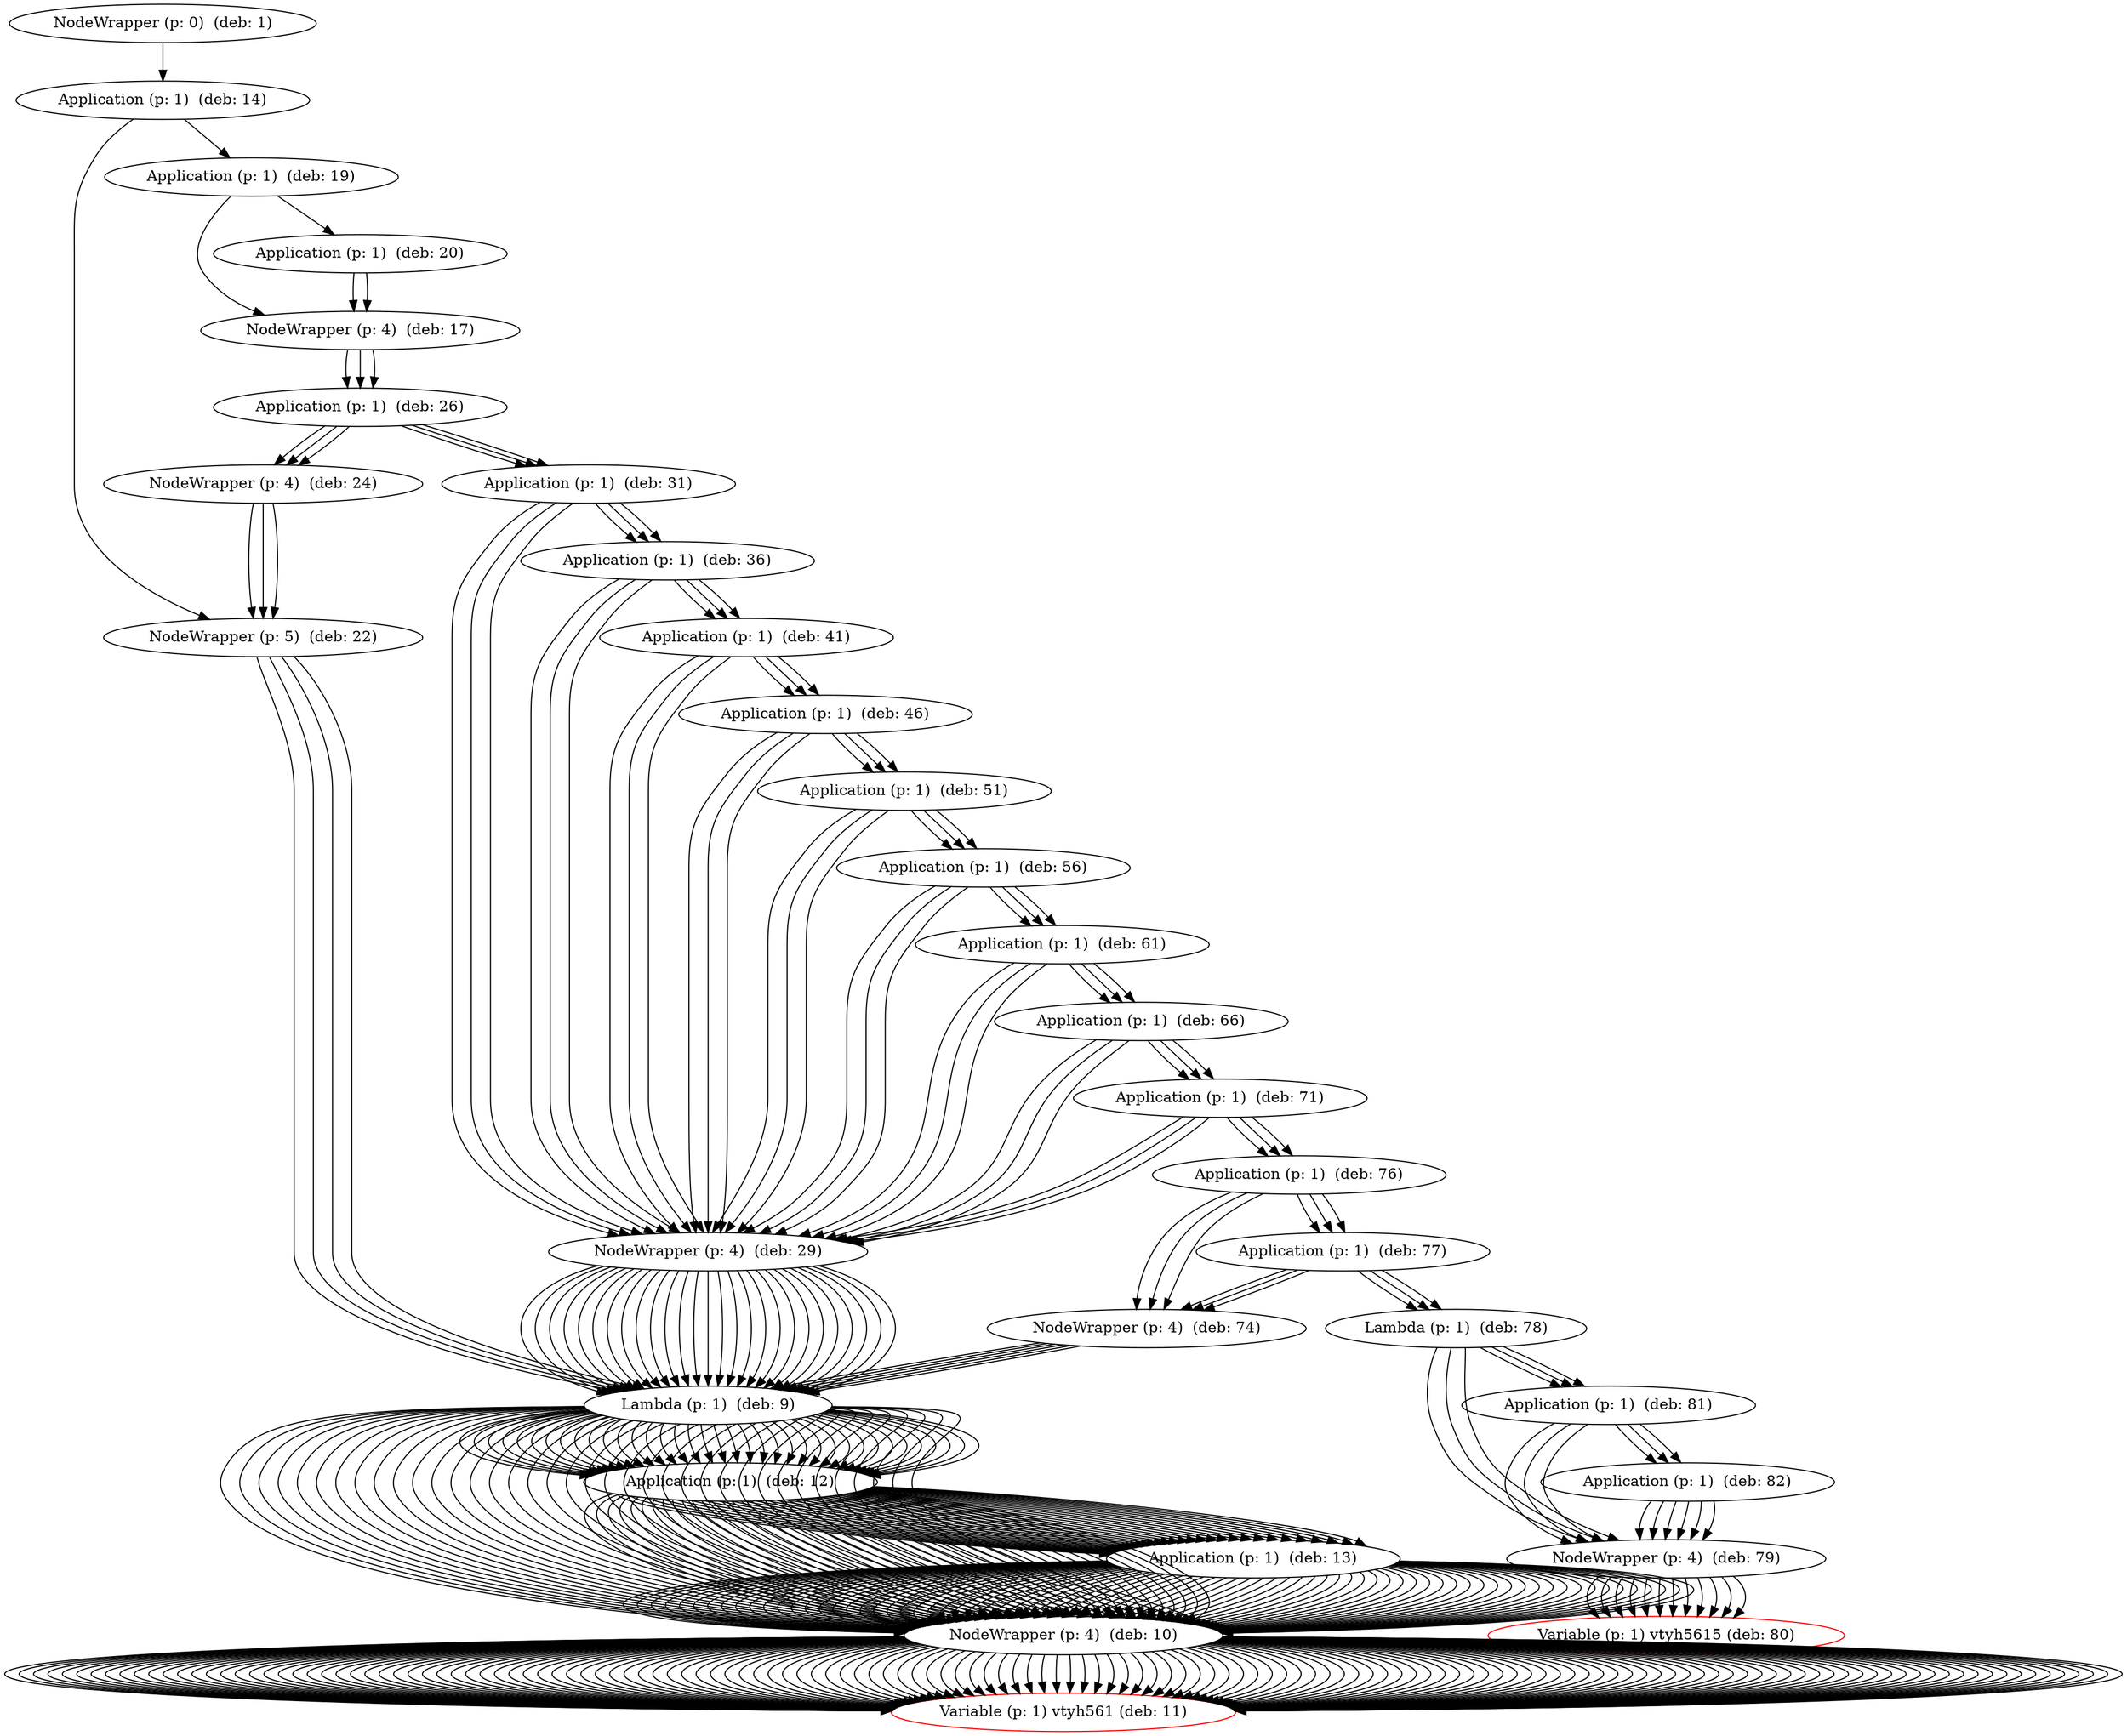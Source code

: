 digraph Lambda {
443308702 [label="NodeWrapper (p: 0)  (deb: 1)"];
443308702 -> {1567581361};
1567581361 [label="Application (p: 1)  (deb: 14)"];
1567581361 -> {1343441044};
1567581361 -> {580024961};
1343441044 [label="Application (p: 1)  (deb: 19)"];
1343441044 -> {326549596};
1343441044 -> {1642360923};
326549596 [label="Application (p: 1)  (deb: 20)"];
326549596 -> {1642360923};
326549596 -> {1642360923};
1642360923 [label="NodeWrapper (p: 4)  (deb: 17)"];
1642360923 -> {233530418};
233530418 [label="Application (p: 1)  (deb: 26)"];
233530418 -> {553264065};
233530418 -> {458209687};
553264065 [label="Application (p: 1)  (deb: 31)"];
553264065 -> {1213415012};
553264065 -> {1496724653};
1213415012 [label="Application (p: 1)  (deb: 36)"];
1213415012 -> {445884362};
1213415012 -> {1496724653};
445884362 [label="Application (p: 1)  (deb: 41)"];
445884362 -> {1305193908};
445884362 -> {1496724653};
1305193908 [label="Application (p: 1)  (deb: 46)"];
1305193908 -> {1334729950};
1305193908 -> {1496724653};
1334729950 [label="Application (p: 1)  (deb: 51)"];
1334729950 -> {1174290147};
1334729950 -> {1496724653};
1174290147 [label="Application (p: 1)  (deb: 56)"];
1174290147 -> {1588970020};
1174290147 -> {1496724653};
1588970020 [label="Application (p: 1)  (deb: 61)"];
1588970020 -> {1066376662};
1588970020 -> {1496724653};
1066376662 [label="Application (p: 1)  (deb: 66)"];
1066376662 -> {1919892312};
1066376662 -> {1496724653};
1919892312 [label="Application (p: 1)  (deb: 71)"];
1919892312 -> {914424520};
1919892312 -> {1496724653};
914424520 [label="Application (p: 1)  (deb: 76)"];
914424520 -> {425918570};
914424520 -> {517938326};
425918570 [label="Application (p: 1)  (deb: 77)"];
425918570 -> {2143192188};
425918570 -> {517938326};
2143192188 [label="Lambda (p: 1)  (deb: 78)"];
2143192188 -> {1100439041};
2143192188 -> {204349222};
1100439041 [label="NodeWrapper (p: 4)  (deb: 79)"];
1100439041 -> {231685785};
231685785 [label="Variable (p: 1) vtyh5615 (deb: 80)", color=red];
204349222 [label="Application (p: 1)  (deb: 81)"];
204349222 -> {114935352};
204349222 -> {1100439041};
114935352 [label="Application (p: 1)  (deb: 82)"];
114935352 -> {1100439041};
114935352 -> {1100439041};
1100439041 [label="NodeWrapper (p: 4)  (deb: 79)"];
1100439041 -> {231685785};
231685785 [label="Variable (p: 1) vtyh5615 (deb: 80)", color=red];
1100439041 [label="NodeWrapper (p: 4)  (deb: 79)"];
1100439041 -> {231685785};
231685785 [label="Variable (p: 1) vtyh5615 (deb: 80)", color=red];
1100439041 [label="NodeWrapper (p: 4)  (deb: 79)"];
1100439041 -> {231685785};
231685785 [label="Variable (p: 1) vtyh5615 (deb: 80)", color=red];
517938326 [label="NodeWrapper (p: 4)  (deb: 74)"];
517938326 -> {1190654826};
1190654826 [label="Lambda (p: 1)  (deb: 9)"];
1190654826 -> {1051754451};
1190654826 -> {1349277854};
1051754451 [label="NodeWrapper (p: 4)  (deb: 10)"];
1051754451 -> {1775282465};
1775282465 [label="Variable (p: 1) vtyh561 (deb: 11)", color=red];
1349277854 [label="Application (p: 1)  (deb: 12)"];
1349277854 -> {1147985808};
1349277854 -> {1051754451};
1147985808 [label="Application (p: 1)  (deb: 13)"];
1147985808 -> {1051754451};
1147985808 -> {1051754451};
1051754451 [label="NodeWrapper (p: 4)  (deb: 10)"];
1051754451 -> {1775282465};
1775282465 [label="Variable (p: 1) vtyh561 (deb: 11)", color=red];
1051754451 [label="NodeWrapper (p: 4)  (deb: 10)"];
1051754451 -> {1775282465};
1775282465 [label="Variable (p: 1) vtyh561 (deb: 11)", color=red];
1051754451 [label="NodeWrapper (p: 4)  (deb: 10)"];
1051754451 -> {1775282465};
1775282465 [label="Variable (p: 1) vtyh561 (deb: 11)", color=red];
517938326 [label="NodeWrapper (p: 4)  (deb: 74)"];
517938326 -> {1190654826};
1190654826 [label="Lambda (p: 1)  (deb: 9)"];
1190654826 -> {1051754451};
1190654826 -> {1349277854};
1051754451 [label="NodeWrapper (p: 4)  (deb: 10)"];
1051754451 -> {1775282465};
1775282465 [label="Variable (p: 1) vtyh561 (deb: 11)", color=red];
1349277854 [label="Application (p: 1)  (deb: 12)"];
1349277854 -> {1147985808};
1349277854 -> {1051754451};
1147985808 [label="Application (p: 1)  (deb: 13)"];
1147985808 -> {1051754451};
1147985808 -> {1051754451};
1051754451 [label="NodeWrapper (p: 4)  (deb: 10)"];
1051754451 -> {1775282465};
1775282465 [label="Variable (p: 1) vtyh561 (deb: 11)", color=red];
1051754451 [label="NodeWrapper (p: 4)  (deb: 10)"];
1051754451 -> {1775282465};
1775282465 [label="Variable (p: 1) vtyh561 (deb: 11)", color=red];
1051754451 [label="NodeWrapper (p: 4)  (deb: 10)"];
1051754451 -> {1775282465};
1775282465 [label="Variable (p: 1) vtyh561 (deb: 11)", color=red];
1496724653 [label="NodeWrapper (p: 4)  (deb: 29)"];
1496724653 -> {1190654826};
1190654826 [label="Lambda (p: 1)  (deb: 9)"];
1190654826 -> {1051754451};
1190654826 -> {1349277854};
1051754451 [label="NodeWrapper (p: 4)  (deb: 10)"];
1051754451 -> {1775282465};
1775282465 [label="Variable (p: 1) vtyh561 (deb: 11)", color=red];
1349277854 [label="Application (p: 1)  (deb: 12)"];
1349277854 -> {1147985808};
1349277854 -> {1051754451};
1147985808 [label="Application (p: 1)  (deb: 13)"];
1147985808 -> {1051754451};
1147985808 -> {1051754451};
1051754451 [label="NodeWrapper (p: 4)  (deb: 10)"];
1051754451 -> {1775282465};
1775282465 [label="Variable (p: 1) vtyh561 (deb: 11)", color=red];
1051754451 [label="NodeWrapper (p: 4)  (deb: 10)"];
1051754451 -> {1775282465};
1775282465 [label="Variable (p: 1) vtyh561 (deb: 11)", color=red];
1051754451 [label="NodeWrapper (p: 4)  (deb: 10)"];
1051754451 -> {1775282465};
1775282465 [label="Variable (p: 1) vtyh561 (deb: 11)", color=red];
1496724653 [label="NodeWrapper (p: 4)  (deb: 29)"];
1496724653 -> {1190654826};
1190654826 [label="Lambda (p: 1)  (deb: 9)"];
1190654826 -> {1051754451};
1190654826 -> {1349277854};
1051754451 [label="NodeWrapper (p: 4)  (deb: 10)"];
1051754451 -> {1775282465};
1775282465 [label="Variable (p: 1) vtyh561 (deb: 11)", color=red];
1349277854 [label="Application (p: 1)  (deb: 12)"];
1349277854 -> {1147985808};
1349277854 -> {1051754451};
1147985808 [label="Application (p: 1)  (deb: 13)"];
1147985808 -> {1051754451};
1147985808 -> {1051754451};
1051754451 [label="NodeWrapper (p: 4)  (deb: 10)"];
1051754451 -> {1775282465};
1775282465 [label="Variable (p: 1) vtyh561 (deb: 11)", color=red];
1051754451 [label="NodeWrapper (p: 4)  (deb: 10)"];
1051754451 -> {1775282465};
1775282465 [label="Variable (p: 1) vtyh561 (deb: 11)", color=red];
1051754451 [label="NodeWrapper (p: 4)  (deb: 10)"];
1051754451 -> {1775282465};
1775282465 [label="Variable (p: 1) vtyh561 (deb: 11)", color=red];
1496724653 [label="NodeWrapper (p: 4)  (deb: 29)"];
1496724653 -> {1190654826};
1190654826 [label="Lambda (p: 1)  (deb: 9)"];
1190654826 -> {1051754451};
1190654826 -> {1349277854};
1051754451 [label="NodeWrapper (p: 4)  (deb: 10)"];
1051754451 -> {1775282465};
1775282465 [label="Variable (p: 1) vtyh561 (deb: 11)", color=red];
1349277854 [label="Application (p: 1)  (deb: 12)"];
1349277854 -> {1147985808};
1349277854 -> {1051754451};
1147985808 [label="Application (p: 1)  (deb: 13)"];
1147985808 -> {1051754451};
1147985808 -> {1051754451};
1051754451 [label="NodeWrapper (p: 4)  (deb: 10)"];
1051754451 -> {1775282465};
1775282465 [label="Variable (p: 1) vtyh561 (deb: 11)", color=red];
1051754451 [label="NodeWrapper (p: 4)  (deb: 10)"];
1051754451 -> {1775282465};
1775282465 [label="Variable (p: 1) vtyh561 (deb: 11)", color=red];
1051754451 [label="NodeWrapper (p: 4)  (deb: 10)"];
1051754451 -> {1775282465};
1775282465 [label="Variable (p: 1) vtyh561 (deb: 11)", color=red];
1496724653 [label="NodeWrapper (p: 4)  (deb: 29)"];
1496724653 -> {1190654826};
1190654826 [label="Lambda (p: 1)  (deb: 9)"];
1190654826 -> {1051754451};
1190654826 -> {1349277854};
1051754451 [label="NodeWrapper (p: 4)  (deb: 10)"];
1051754451 -> {1775282465};
1775282465 [label="Variable (p: 1) vtyh561 (deb: 11)", color=red];
1349277854 [label="Application (p: 1)  (deb: 12)"];
1349277854 -> {1147985808};
1349277854 -> {1051754451};
1147985808 [label="Application (p: 1)  (deb: 13)"];
1147985808 -> {1051754451};
1147985808 -> {1051754451};
1051754451 [label="NodeWrapper (p: 4)  (deb: 10)"];
1051754451 -> {1775282465};
1775282465 [label="Variable (p: 1) vtyh561 (deb: 11)", color=red];
1051754451 [label="NodeWrapper (p: 4)  (deb: 10)"];
1051754451 -> {1775282465};
1775282465 [label="Variable (p: 1) vtyh561 (deb: 11)", color=red];
1051754451 [label="NodeWrapper (p: 4)  (deb: 10)"];
1051754451 -> {1775282465};
1775282465 [label="Variable (p: 1) vtyh561 (deb: 11)", color=red];
1496724653 [label="NodeWrapper (p: 4)  (deb: 29)"];
1496724653 -> {1190654826};
1190654826 [label="Lambda (p: 1)  (deb: 9)"];
1190654826 -> {1051754451};
1190654826 -> {1349277854};
1051754451 [label="NodeWrapper (p: 4)  (deb: 10)"];
1051754451 -> {1775282465};
1775282465 [label="Variable (p: 1) vtyh561 (deb: 11)", color=red];
1349277854 [label="Application (p: 1)  (deb: 12)"];
1349277854 -> {1147985808};
1349277854 -> {1051754451};
1147985808 [label="Application (p: 1)  (deb: 13)"];
1147985808 -> {1051754451};
1147985808 -> {1051754451};
1051754451 [label="NodeWrapper (p: 4)  (deb: 10)"];
1051754451 -> {1775282465};
1775282465 [label="Variable (p: 1) vtyh561 (deb: 11)", color=red];
1051754451 [label="NodeWrapper (p: 4)  (deb: 10)"];
1051754451 -> {1775282465};
1775282465 [label="Variable (p: 1) vtyh561 (deb: 11)", color=red];
1051754451 [label="NodeWrapper (p: 4)  (deb: 10)"];
1051754451 -> {1775282465};
1775282465 [label="Variable (p: 1) vtyh561 (deb: 11)", color=red];
1496724653 [label="NodeWrapper (p: 4)  (deb: 29)"];
1496724653 -> {1190654826};
1190654826 [label="Lambda (p: 1)  (deb: 9)"];
1190654826 -> {1051754451};
1190654826 -> {1349277854};
1051754451 [label="NodeWrapper (p: 4)  (deb: 10)"];
1051754451 -> {1775282465};
1775282465 [label="Variable (p: 1) vtyh561 (deb: 11)", color=red];
1349277854 [label="Application (p: 1)  (deb: 12)"];
1349277854 -> {1147985808};
1349277854 -> {1051754451};
1147985808 [label="Application (p: 1)  (deb: 13)"];
1147985808 -> {1051754451};
1147985808 -> {1051754451};
1051754451 [label="NodeWrapper (p: 4)  (deb: 10)"];
1051754451 -> {1775282465};
1775282465 [label="Variable (p: 1) vtyh561 (deb: 11)", color=red];
1051754451 [label="NodeWrapper (p: 4)  (deb: 10)"];
1051754451 -> {1775282465};
1775282465 [label="Variable (p: 1) vtyh561 (deb: 11)", color=red];
1051754451 [label="NodeWrapper (p: 4)  (deb: 10)"];
1051754451 -> {1775282465};
1775282465 [label="Variable (p: 1) vtyh561 (deb: 11)", color=red];
1496724653 [label="NodeWrapper (p: 4)  (deb: 29)"];
1496724653 -> {1190654826};
1190654826 [label="Lambda (p: 1)  (deb: 9)"];
1190654826 -> {1051754451};
1190654826 -> {1349277854};
1051754451 [label="NodeWrapper (p: 4)  (deb: 10)"];
1051754451 -> {1775282465};
1775282465 [label="Variable (p: 1) vtyh561 (deb: 11)", color=red];
1349277854 [label="Application (p: 1)  (deb: 12)"];
1349277854 -> {1147985808};
1349277854 -> {1051754451};
1147985808 [label="Application (p: 1)  (deb: 13)"];
1147985808 -> {1051754451};
1147985808 -> {1051754451};
1051754451 [label="NodeWrapper (p: 4)  (deb: 10)"];
1051754451 -> {1775282465};
1775282465 [label="Variable (p: 1) vtyh561 (deb: 11)", color=red];
1051754451 [label="NodeWrapper (p: 4)  (deb: 10)"];
1051754451 -> {1775282465};
1775282465 [label="Variable (p: 1) vtyh561 (deb: 11)", color=red];
1051754451 [label="NodeWrapper (p: 4)  (deb: 10)"];
1051754451 -> {1775282465};
1775282465 [label="Variable (p: 1) vtyh561 (deb: 11)", color=red];
1496724653 [label="NodeWrapper (p: 4)  (deb: 29)"];
1496724653 -> {1190654826};
1190654826 [label="Lambda (p: 1)  (deb: 9)"];
1190654826 -> {1051754451};
1190654826 -> {1349277854};
1051754451 [label="NodeWrapper (p: 4)  (deb: 10)"];
1051754451 -> {1775282465};
1775282465 [label="Variable (p: 1) vtyh561 (deb: 11)", color=red];
1349277854 [label="Application (p: 1)  (deb: 12)"];
1349277854 -> {1147985808};
1349277854 -> {1051754451};
1147985808 [label="Application (p: 1)  (deb: 13)"];
1147985808 -> {1051754451};
1147985808 -> {1051754451};
1051754451 [label="NodeWrapper (p: 4)  (deb: 10)"];
1051754451 -> {1775282465};
1775282465 [label="Variable (p: 1) vtyh561 (deb: 11)", color=red];
1051754451 [label="NodeWrapper (p: 4)  (deb: 10)"];
1051754451 -> {1775282465};
1775282465 [label="Variable (p: 1) vtyh561 (deb: 11)", color=red];
1051754451 [label="NodeWrapper (p: 4)  (deb: 10)"];
1051754451 -> {1775282465};
1775282465 [label="Variable (p: 1) vtyh561 (deb: 11)", color=red];
1496724653 [label="NodeWrapper (p: 4)  (deb: 29)"];
1496724653 -> {1190654826};
1190654826 [label="Lambda (p: 1)  (deb: 9)"];
1190654826 -> {1051754451};
1190654826 -> {1349277854};
1051754451 [label="NodeWrapper (p: 4)  (deb: 10)"];
1051754451 -> {1775282465};
1775282465 [label="Variable (p: 1) vtyh561 (deb: 11)", color=red];
1349277854 [label="Application (p: 1)  (deb: 12)"];
1349277854 -> {1147985808};
1349277854 -> {1051754451};
1147985808 [label="Application (p: 1)  (deb: 13)"];
1147985808 -> {1051754451};
1147985808 -> {1051754451};
1051754451 [label="NodeWrapper (p: 4)  (deb: 10)"];
1051754451 -> {1775282465};
1775282465 [label="Variable (p: 1) vtyh561 (deb: 11)", color=red];
1051754451 [label="NodeWrapper (p: 4)  (deb: 10)"];
1051754451 -> {1775282465};
1775282465 [label="Variable (p: 1) vtyh561 (deb: 11)", color=red];
1051754451 [label="NodeWrapper (p: 4)  (deb: 10)"];
1051754451 -> {1775282465};
1775282465 [label="Variable (p: 1) vtyh561 (deb: 11)", color=red];
458209687 [label="NodeWrapper (p: 4)  (deb: 24)"];
458209687 -> {580024961};
580024961 [label="NodeWrapper (p: 5)  (deb: 22)"];
580024961 -> {1190654826};
1190654826 [label="Lambda (p: 1)  (deb: 9)"];
1190654826 -> {1051754451};
1190654826 -> {1349277854};
1051754451 [label="NodeWrapper (p: 4)  (deb: 10)"];
1051754451 -> {1775282465};
1775282465 [label="Variable (p: 1) vtyh561 (deb: 11)", color=red];
1349277854 [label="Application (p: 1)  (deb: 12)"];
1349277854 -> {1147985808};
1349277854 -> {1051754451};
1147985808 [label="Application (p: 1)  (deb: 13)"];
1147985808 -> {1051754451};
1147985808 -> {1051754451};
1051754451 [label="NodeWrapper (p: 4)  (deb: 10)"];
1051754451 -> {1775282465};
1775282465 [label="Variable (p: 1) vtyh561 (deb: 11)", color=red];
1051754451 [label="NodeWrapper (p: 4)  (deb: 10)"];
1051754451 -> {1775282465};
1775282465 [label="Variable (p: 1) vtyh561 (deb: 11)", color=red];
1051754451 [label="NodeWrapper (p: 4)  (deb: 10)"];
1051754451 -> {1775282465};
1775282465 [label="Variable (p: 1) vtyh561 (deb: 11)", color=red];
1642360923 [label="NodeWrapper (p: 4)  (deb: 17)"];
1642360923 -> {233530418};
233530418 [label="Application (p: 1)  (deb: 26)"];
233530418 -> {553264065};
233530418 -> {458209687};
553264065 [label="Application (p: 1)  (deb: 31)"];
553264065 -> {1213415012};
553264065 -> {1496724653};
1213415012 [label="Application (p: 1)  (deb: 36)"];
1213415012 -> {445884362};
1213415012 -> {1496724653};
445884362 [label="Application (p: 1)  (deb: 41)"];
445884362 -> {1305193908};
445884362 -> {1496724653};
1305193908 [label="Application (p: 1)  (deb: 46)"];
1305193908 -> {1334729950};
1305193908 -> {1496724653};
1334729950 [label="Application (p: 1)  (deb: 51)"];
1334729950 -> {1174290147};
1334729950 -> {1496724653};
1174290147 [label="Application (p: 1)  (deb: 56)"];
1174290147 -> {1588970020};
1174290147 -> {1496724653};
1588970020 [label="Application (p: 1)  (deb: 61)"];
1588970020 -> {1066376662};
1588970020 -> {1496724653};
1066376662 [label="Application (p: 1)  (deb: 66)"];
1066376662 -> {1919892312};
1066376662 -> {1496724653};
1919892312 [label="Application (p: 1)  (deb: 71)"];
1919892312 -> {914424520};
1919892312 -> {1496724653};
914424520 [label="Application (p: 1)  (deb: 76)"];
914424520 -> {425918570};
914424520 -> {517938326};
425918570 [label="Application (p: 1)  (deb: 77)"];
425918570 -> {2143192188};
425918570 -> {517938326};
2143192188 [label="Lambda (p: 1)  (deb: 78)"];
2143192188 -> {1100439041};
2143192188 -> {204349222};
1100439041 [label="NodeWrapper (p: 4)  (deb: 79)"];
1100439041 -> {231685785};
231685785 [label="Variable (p: 1) vtyh5615 (deb: 80)", color=red];
204349222 [label="Application (p: 1)  (deb: 81)"];
204349222 -> {114935352};
204349222 -> {1100439041};
114935352 [label="Application (p: 1)  (deb: 82)"];
114935352 -> {1100439041};
114935352 -> {1100439041};
1100439041 [label="NodeWrapper (p: 4)  (deb: 79)"];
1100439041 -> {231685785};
231685785 [label="Variable (p: 1) vtyh5615 (deb: 80)", color=red];
1100439041 [label="NodeWrapper (p: 4)  (deb: 79)"];
1100439041 -> {231685785};
231685785 [label="Variable (p: 1) vtyh5615 (deb: 80)", color=red];
1100439041 [label="NodeWrapper (p: 4)  (deb: 79)"];
1100439041 -> {231685785};
231685785 [label="Variable (p: 1) vtyh5615 (deb: 80)", color=red];
517938326 [label="NodeWrapper (p: 4)  (deb: 74)"];
517938326 -> {1190654826};
1190654826 [label="Lambda (p: 1)  (deb: 9)"];
1190654826 -> {1051754451};
1190654826 -> {1349277854};
1051754451 [label="NodeWrapper (p: 4)  (deb: 10)"];
1051754451 -> {1775282465};
1775282465 [label="Variable (p: 1) vtyh561 (deb: 11)", color=red];
1349277854 [label="Application (p: 1)  (deb: 12)"];
1349277854 -> {1147985808};
1349277854 -> {1051754451};
1147985808 [label="Application (p: 1)  (deb: 13)"];
1147985808 -> {1051754451};
1147985808 -> {1051754451};
1051754451 [label="NodeWrapper (p: 4)  (deb: 10)"];
1051754451 -> {1775282465};
1775282465 [label="Variable (p: 1) vtyh561 (deb: 11)", color=red];
1051754451 [label="NodeWrapper (p: 4)  (deb: 10)"];
1051754451 -> {1775282465};
1775282465 [label="Variable (p: 1) vtyh561 (deb: 11)", color=red];
1051754451 [label="NodeWrapper (p: 4)  (deb: 10)"];
1051754451 -> {1775282465};
1775282465 [label="Variable (p: 1) vtyh561 (deb: 11)", color=red];
517938326 [label="NodeWrapper (p: 4)  (deb: 74)"];
517938326 -> {1190654826};
1190654826 [label="Lambda (p: 1)  (deb: 9)"];
1190654826 -> {1051754451};
1190654826 -> {1349277854};
1051754451 [label="NodeWrapper (p: 4)  (deb: 10)"];
1051754451 -> {1775282465};
1775282465 [label="Variable (p: 1) vtyh561 (deb: 11)", color=red];
1349277854 [label="Application (p: 1)  (deb: 12)"];
1349277854 -> {1147985808};
1349277854 -> {1051754451};
1147985808 [label="Application (p: 1)  (deb: 13)"];
1147985808 -> {1051754451};
1147985808 -> {1051754451};
1051754451 [label="NodeWrapper (p: 4)  (deb: 10)"];
1051754451 -> {1775282465};
1775282465 [label="Variable (p: 1) vtyh561 (deb: 11)", color=red];
1051754451 [label="NodeWrapper (p: 4)  (deb: 10)"];
1051754451 -> {1775282465};
1775282465 [label="Variable (p: 1) vtyh561 (deb: 11)", color=red];
1051754451 [label="NodeWrapper (p: 4)  (deb: 10)"];
1051754451 -> {1775282465};
1775282465 [label="Variable (p: 1) vtyh561 (deb: 11)", color=red];
1496724653 [label="NodeWrapper (p: 4)  (deb: 29)"];
1496724653 -> {1190654826};
1190654826 [label="Lambda (p: 1)  (deb: 9)"];
1190654826 -> {1051754451};
1190654826 -> {1349277854};
1051754451 [label="NodeWrapper (p: 4)  (deb: 10)"];
1051754451 -> {1775282465};
1775282465 [label="Variable (p: 1) vtyh561 (deb: 11)", color=red];
1349277854 [label="Application (p: 1)  (deb: 12)"];
1349277854 -> {1147985808};
1349277854 -> {1051754451};
1147985808 [label="Application (p: 1)  (deb: 13)"];
1147985808 -> {1051754451};
1147985808 -> {1051754451};
1051754451 [label="NodeWrapper (p: 4)  (deb: 10)"];
1051754451 -> {1775282465};
1775282465 [label="Variable (p: 1) vtyh561 (deb: 11)", color=red];
1051754451 [label="NodeWrapper (p: 4)  (deb: 10)"];
1051754451 -> {1775282465};
1775282465 [label="Variable (p: 1) vtyh561 (deb: 11)", color=red];
1051754451 [label="NodeWrapper (p: 4)  (deb: 10)"];
1051754451 -> {1775282465};
1775282465 [label="Variable (p: 1) vtyh561 (deb: 11)", color=red];
1496724653 [label="NodeWrapper (p: 4)  (deb: 29)"];
1496724653 -> {1190654826};
1190654826 [label="Lambda (p: 1)  (deb: 9)"];
1190654826 -> {1051754451};
1190654826 -> {1349277854};
1051754451 [label="NodeWrapper (p: 4)  (deb: 10)"];
1051754451 -> {1775282465};
1775282465 [label="Variable (p: 1) vtyh561 (deb: 11)", color=red];
1349277854 [label="Application (p: 1)  (deb: 12)"];
1349277854 -> {1147985808};
1349277854 -> {1051754451};
1147985808 [label="Application (p: 1)  (deb: 13)"];
1147985808 -> {1051754451};
1147985808 -> {1051754451};
1051754451 [label="NodeWrapper (p: 4)  (deb: 10)"];
1051754451 -> {1775282465};
1775282465 [label="Variable (p: 1) vtyh561 (deb: 11)", color=red];
1051754451 [label="NodeWrapper (p: 4)  (deb: 10)"];
1051754451 -> {1775282465};
1775282465 [label="Variable (p: 1) vtyh561 (deb: 11)", color=red];
1051754451 [label="NodeWrapper (p: 4)  (deb: 10)"];
1051754451 -> {1775282465};
1775282465 [label="Variable (p: 1) vtyh561 (deb: 11)", color=red];
1496724653 [label="NodeWrapper (p: 4)  (deb: 29)"];
1496724653 -> {1190654826};
1190654826 [label="Lambda (p: 1)  (deb: 9)"];
1190654826 -> {1051754451};
1190654826 -> {1349277854};
1051754451 [label="NodeWrapper (p: 4)  (deb: 10)"];
1051754451 -> {1775282465};
1775282465 [label="Variable (p: 1) vtyh561 (deb: 11)", color=red];
1349277854 [label="Application (p: 1)  (deb: 12)"];
1349277854 -> {1147985808};
1349277854 -> {1051754451};
1147985808 [label="Application (p: 1)  (deb: 13)"];
1147985808 -> {1051754451};
1147985808 -> {1051754451};
1051754451 [label="NodeWrapper (p: 4)  (deb: 10)"];
1051754451 -> {1775282465};
1775282465 [label="Variable (p: 1) vtyh561 (deb: 11)", color=red];
1051754451 [label="NodeWrapper (p: 4)  (deb: 10)"];
1051754451 -> {1775282465};
1775282465 [label="Variable (p: 1) vtyh561 (deb: 11)", color=red];
1051754451 [label="NodeWrapper (p: 4)  (deb: 10)"];
1051754451 -> {1775282465};
1775282465 [label="Variable (p: 1) vtyh561 (deb: 11)", color=red];
1496724653 [label="NodeWrapper (p: 4)  (deb: 29)"];
1496724653 -> {1190654826};
1190654826 [label="Lambda (p: 1)  (deb: 9)"];
1190654826 -> {1051754451};
1190654826 -> {1349277854};
1051754451 [label="NodeWrapper (p: 4)  (deb: 10)"];
1051754451 -> {1775282465};
1775282465 [label="Variable (p: 1) vtyh561 (deb: 11)", color=red];
1349277854 [label="Application (p: 1)  (deb: 12)"];
1349277854 -> {1147985808};
1349277854 -> {1051754451};
1147985808 [label="Application (p: 1)  (deb: 13)"];
1147985808 -> {1051754451};
1147985808 -> {1051754451};
1051754451 [label="NodeWrapper (p: 4)  (deb: 10)"];
1051754451 -> {1775282465};
1775282465 [label="Variable (p: 1) vtyh561 (deb: 11)", color=red];
1051754451 [label="NodeWrapper (p: 4)  (deb: 10)"];
1051754451 -> {1775282465};
1775282465 [label="Variable (p: 1) vtyh561 (deb: 11)", color=red];
1051754451 [label="NodeWrapper (p: 4)  (deb: 10)"];
1051754451 -> {1775282465};
1775282465 [label="Variable (p: 1) vtyh561 (deb: 11)", color=red];
1496724653 [label="NodeWrapper (p: 4)  (deb: 29)"];
1496724653 -> {1190654826};
1190654826 [label="Lambda (p: 1)  (deb: 9)"];
1190654826 -> {1051754451};
1190654826 -> {1349277854};
1051754451 [label="NodeWrapper (p: 4)  (deb: 10)"];
1051754451 -> {1775282465};
1775282465 [label="Variable (p: 1) vtyh561 (deb: 11)", color=red];
1349277854 [label="Application (p: 1)  (deb: 12)"];
1349277854 -> {1147985808};
1349277854 -> {1051754451};
1147985808 [label="Application (p: 1)  (deb: 13)"];
1147985808 -> {1051754451};
1147985808 -> {1051754451};
1051754451 [label="NodeWrapper (p: 4)  (deb: 10)"];
1051754451 -> {1775282465};
1775282465 [label="Variable (p: 1) vtyh561 (deb: 11)", color=red];
1051754451 [label="NodeWrapper (p: 4)  (deb: 10)"];
1051754451 -> {1775282465};
1775282465 [label="Variable (p: 1) vtyh561 (deb: 11)", color=red];
1051754451 [label="NodeWrapper (p: 4)  (deb: 10)"];
1051754451 -> {1775282465};
1775282465 [label="Variable (p: 1) vtyh561 (deb: 11)", color=red];
1496724653 [label="NodeWrapper (p: 4)  (deb: 29)"];
1496724653 -> {1190654826};
1190654826 [label="Lambda (p: 1)  (deb: 9)"];
1190654826 -> {1051754451};
1190654826 -> {1349277854};
1051754451 [label="NodeWrapper (p: 4)  (deb: 10)"];
1051754451 -> {1775282465};
1775282465 [label="Variable (p: 1) vtyh561 (deb: 11)", color=red];
1349277854 [label="Application (p: 1)  (deb: 12)"];
1349277854 -> {1147985808};
1349277854 -> {1051754451};
1147985808 [label="Application (p: 1)  (deb: 13)"];
1147985808 -> {1051754451};
1147985808 -> {1051754451};
1051754451 [label="NodeWrapper (p: 4)  (deb: 10)"];
1051754451 -> {1775282465};
1775282465 [label="Variable (p: 1) vtyh561 (deb: 11)", color=red];
1051754451 [label="NodeWrapper (p: 4)  (deb: 10)"];
1051754451 -> {1775282465};
1775282465 [label="Variable (p: 1) vtyh561 (deb: 11)", color=red];
1051754451 [label="NodeWrapper (p: 4)  (deb: 10)"];
1051754451 -> {1775282465};
1775282465 [label="Variable (p: 1) vtyh561 (deb: 11)", color=red];
1496724653 [label="NodeWrapper (p: 4)  (deb: 29)"];
1496724653 -> {1190654826};
1190654826 [label="Lambda (p: 1)  (deb: 9)"];
1190654826 -> {1051754451};
1190654826 -> {1349277854};
1051754451 [label="NodeWrapper (p: 4)  (deb: 10)"];
1051754451 -> {1775282465};
1775282465 [label="Variable (p: 1) vtyh561 (deb: 11)", color=red];
1349277854 [label="Application (p: 1)  (deb: 12)"];
1349277854 -> {1147985808};
1349277854 -> {1051754451};
1147985808 [label="Application (p: 1)  (deb: 13)"];
1147985808 -> {1051754451};
1147985808 -> {1051754451};
1051754451 [label="NodeWrapper (p: 4)  (deb: 10)"];
1051754451 -> {1775282465};
1775282465 [label="Variable (p: 1) vtyh561 (deb: 11)", color=red];
1051754451 [label="NodeWrapper (p: 4)  (deb: 10)"];
1051754451 -> {1775282465};
1775282465 [label="Variable (p: 1) vtyh561 (deb: 11)", color=red];
1051754451 [label="NodeWrapper (p: 4)  (deb: 10)"];
1051754451 -> {1775282465};
1775282465 [label="Variable (p: 1) vtyh561 (deb: 11)", color=red];
1496724653 [label="NodeWrapper (p: 4)  (deb: 29)"];
1496724653 -> {1190654826};
1190654826 [label="Lambda (p: 1)  (deb: 9)"];
1190654826 -> {1051754451};
1190654826 -> {1349277854};
1051754451 [label="NodeWrapper (p: 4)  (deb: 10)"];
1051754451 -> {1775282465};
1775282465 [label="Variable (p: 1) vtyh561 (deb: 11)", color=red];
1349277854 [label="Application (p: 1)  (deb: 12)"];
1349277854 -> {1147985808};
1349277854 -> {1051754451};
1147985808 [label="Application (p: 1)  (deb: 13)"];
1147985808 -> {1051754451};
1147985808 -> {1051754451};
1051754451 [label="NodeWrapper (p: 4)  (deb: 10)"];
1051754451 -> {1775282465};
1775282465 [label="Variable (p: 1) vtyh561 (deb: 11)", color=red];
1051754451 [label="NodeWrapper (p: 4)  (deb: 10)"];
1051754451 -> {1775282465};
1775282465 [label="Variable (p: 1) vtyh561 (deb: 11)", color=red];
1051754451 [label="NodeWrapper (p: 4)  (deb: 10)"];
1051754451 -> {1775282465};
1775282465 [label="Variable (p: 1) vtyh561 (deb: 11)", color=red];
1496724653 [label="NodeWrapper (p: 4)  (deb: 29)"];
1496724653 -> {1190654826};
1190654826 [label="Lambda (p: 1)  (deb: 9)"];
1190654826 -> {1051754451};
1190654826 -> {1349277854};
1051754451 [label="NodeWrapper (p: 4)  (deb: 10)"];
1051754451 -> {1775282465};
1775282465 [label="Variable (p: 1) vtyh561 (deb: 11)", color=red];
1349277854 [label="Application (p: 1)  (deb: 12)"];
1349277854 -> {1147985808};
1349277854 -> {1051754451};
1147985808 [label="Application (p: 1)  (deb: 13)"];
1147985808 -> {1051754451};
1147985808 -> {1051754451};
1051754451 [label="NodeWrapper (p: 4)  (deb: 10)"];
1051754451 -> {1775282465};
1775282465 [label="Variable (p: 1) vtyh561 (deb: 11)", color=red];
1051754451 [label="NodeWrapper (p: 4)  (deb: 10)"];
1051754451 -> {1775282465};
1775282465 [label="Variable (p: 1) vtyh561 (deb: 11)", color=red];
1051754451 [label="NodeWrapper (p: 4)  (deb: 10)"];
1051754451 -> {1775282465};
1775282465 [label="Variable (p: 1) vtyh561 (deb: 11)", color=red];
458209687 [label="NodeWrapper (p: 4)  (deb: 24)"];
458209687 -> {580024961};
580024961 [label="NodeWrapper (p: 5)  (deb: 22)"];
580024961 -> {1190654826};
1190654826 [label="Lambda (p: 1)  (deb: 9)"];
1190654826 -> {1051754451};
1190654826 -> {1349277854};
1051754451 [label="NodeWrapper (p: 4)  (deb: 10)"];
1051754451 -> {1775282465};
1775282465 [label="Variable (p: 1) vtyh561 (deb: 11)", color=red];
1349277854 [label="Application (p: 1)  (deb: 12)"];
1349277854 -> {1147985808};
1349277854 -> {1051754451};
1147985808 [label="Application (p: 1)  (deb: 13)"];
1147985808 -> {1051754451};
1147985808 -> {1051754451};
1051754451 [label="NodeWrapper (p: 4)  (deb: 10)"];
1051754451 -> {1775282465};
1775282465 [label="Variable (p: 1) vtyh561 (deb: 11)", color=red];
1051754451 [label="NodeWrapper (p: 4)  (deb: 10)"];
1051754451 -> {1775282465};
1775282465 [label="Variable (p: 1) vtyh561 (deb: 11)", color=red];
1051754451 [label="NodeWrapper (p: 4)  (deb: 10)"];
1051754451 -> {1775282465};
1775282465 [label="Variable (p: 1) vtyh561 (deb: 11)", color=red];
1642360923 [label="NodeWrapper (p: 4)  (deb: 17)"];
1642360923 -> {233530418};
233530418 [label="Application (p: 1)  (deb: 26)"];
233530418 -> {553264065};
233530418 -> {458209687};
553264065 [label="Application (p: 1)  (deb: 31)"];
553264065 -> {1213415012};
553264065 -> {1496724653};
1213415012 [label="Application (p: 1)  (deb: 36)"];
1213415012 -> {445884362};
1213415012 -> {1496724653};
445884362 [label="Application (p: 1)  (deb: 41)"];
445884362 -> {1305193908};
445884362 -> {1496724653};
1305193908 [label="Application (p: 1)  (deb: 46)"];
1305193908 -> {1334729950};
1305193908 -> {1496724653};
1334729950 [label="Application (p: 1)  (deb: 51)"];
1334729950 -> {1174290147};
1334729950 -> {1496724653};
1174290147 [label="Application (p: 1)  (deb: 56)"];
1174290147 -> {1588970020};
1174290147 -> {1496724653};
1588970020 [label="Application (p: 1)  (deb: 61)"];
1588970020 -> {1066376662};
1588970020 -> {1496724653};
1066376662 [label="Application (p: 1)  (deb: 66)"];
1066376662 -> {1919892312};
1066376662 -> {1496724653};
1919892312 [label="Application (p: 1)  (deb: 71)"];
1919892312 -> {914424520};
1919892312 -> {1496724653};
914424520 [label="Application (p: 1)  (deb: 76)"];
914424520 -> {425918570};
914424520 -> {517938326};
425918570 [label="Application (p: 1)  (deb: 77)"];
425918570 -> {2143192188};
425918570 -> {517938326};
2143192188 [label="Lambda (p: 1)  (deb: 78)"];
2143192188 -> {1100439041};
2143192188 -> {204349222};
1100439041 [label="NodeWrapper (p: 4)  (deb: 79)"];
1100439041 -> {231685785};
231685785 [label="Variable (p: 1) vtyh5615 (deb: 80)", color=red];
204349222 [label="Application (p: 1)  (deb: 81)"];
204349222 -> {114935352};
204349222 -> {1100439041};
114935352 [label="Application (p: 1)  (deb: 82)"];
114935352 -> {1100439041};
114935352 -> {1100439041};
1100439041 [label="NodeWrapper (p: 4)  (deb: 79)"];
1100439041 -> {231685785};
231685785 [label="Variable (p: 1) vtyh5615 (deb: 80)", color=red];
1100439041 [label="NodeWrapper (p: 4)  (deb: 79)"];
1100439041 -> {231685785};
231685785 [label="Variable (p: 1) vtyh5615 (deb: 80)", color=red];
1100439041 [label="NodeWrapper (p: 4)  (deb: 79)"];
1100439041 -> {231685785};
231685785 [label="Variable (p: 1) vtyh5615 (deb: 80)", color=red];
517938326 [label="NodeWrapper (p: 4)  (deb: 74)"];
517938326 -> {1190654826};
1190654826 [label="Lambda (p: 1)  (deb: 9)"];
1190654826 -> {1051754451};
1190654826 -> {1349277854};
1051754451 [label="NodeWrapper (p: 4)  (deb: 10)"];
1051754451 -> {1775282465};
1775282465 [label="Variable (p: 1) vtyh561 (deb: 11)", color=red];
1349277854 [label="Application (p: 1)  (deb: 12)"];
1349277854 -> {1147985808};
1349277854 -> {1051754451};
1147985808 [label="Application (p: 1)  (deb: 13)"];
1147985808 -> {1051754451};
1147985808 -> {1051754451};
1051754451 [label="NodeWrapper (p: 4)  (deb: 10)"];
1051754451 -> {1775282465};
1775282465 [label="Variable (p: 1) vtyh561 (deb: 11)", color=red];
1051754451 [label="NodeWrapper (p: 4)  (deb: 10)"];
1051754451 -> {1775282465};
1775282465 [label="Variable (p: 1) vtyh561 (deb: 11)", color=red];
1051754451 [label="NodeWrapper (p: 4)  (deb: 10)"];
1051754451 -> {1775282465};
1775282465 [label="Variable (p: 1) vtyh561 (deb: 11)", color=red];
517938326 [label="NodeWrapper (p: 4)  (deb: 74)"];
517938326 -> {1190654826};
1190654826 [label="Lambda (p: 1)  (deb: 9)"];
1190654826 -> {1051754451};
1190654826 -> {1349277854};
1051754451 [label="NodeWrapper (p: 4)  (deb: 10)"];
1051754451 -> {1775282465};
1775282465 [label="Variable (p: 1) vtyh561 (deb: 11)", color=red];
1349277854 [label="Application (p: 1)  (deb: 12)"];
1349277854 -> {1147985808};
1349277854 -> {1051754451};
1147985808 [label="Application (p: 1)  (deb: 13)"];
1147985808 -> {1051754451};
1147985808 -> {1051754451};
1051754451 [label="NodeWrapper (p: 4)  (deb: 10)"];
1051754451 -> {1775282465};
1775282465 [label="Variable (p: 1) vtyh561 (deb: 11)", color=red];
1051754451 [label="NodeWrapper (p: 4)  (deb: 10)"];
1051754451 -> {1775282465};
1775282465 [label="Variable (p: 1) vtyh561 (deb: 11)", color=red];
1051754451 [label="NodeWrapper (p: 4)  (deb: 10)"];
1051754451 -> {1775282465};
1775282465 [label="Variable (p: 1) vtyh561 (deb: 11)", color=red];
1496724653 [label="NodeWrapper (p: 4)  (deb: 29)"];
1496724653 -> {1190654826};
1190654826 [label="Lambda (p: 1)  (deb: 9)"];
1190654826 -> {1051754451};
1190654826 -> {1349277854};
1051754451 [label="NodeWrapper (p: 4)  (deb: 10)"];
1051754451 -> {1775282465};
1775282465 [label="Variable (p: 1) vtyh561 (deb: 11)", color=red];
1349277854 [label="Application (p: 1)  (deb: 12)"];
1349277854 -> {1147985808};
1349277854 -> {1051754451};
1147985808 [label="Application (p: 1)  (deb: 13)"];
1147985808 -> {1051754451};
1147985808 -> {1051754451};
1051754451 [label="NodeWrapper (p: 4)  (deb: 10)"];
1051754451 -> {1775282465};
1775282465 [label="Variable (p: 1) vtyh561 (deb: 11)", color=red];
1051754451 [label="NodeWrapper (p: 4)  (deb: 10)"];
1051754451 -> {1775282465};
1775282465 [label="Variable (p: 1) vtyh561 (deb: 11)", color=red];
1051754451 [label="NodeWrapper (p: 4)  (deb: 10)"];
1051754451 -> {1775282465};
1775282465 [label="Variable (p: 1) vtyh561 (deb: 11)", color=red];
1496724653 [label="NodeWrapper (p: 4)  (deb: 29)"];
1496724653 -> {1190654826};
1190654826 [label="Lambda (p: 1)  (deb: 9)"];
1190654826 -> {1051754451};
1190654826 -> {1349277854};
1051754451 [label="NodeWrapper (p: 4)  (deb: 10)"];
1051754451 -> {1775282465};
1775282465 [label="Variable (p: 1) vtyh561 (deb: 11)", color=red];
1349277854 [label="Application (p: 1)  (deb: 12)"];
1349277854 -> {1147985808};
1349277854 -> {1051754451};
1147985808 [label="Application (p: 1)  (deb: 13)"];
1147985808 -> {1051754451};
1147985808 -> {1051754451};
1051754451 [label="NodeWrapper (p: 4)  (deb: 10)"];
1051754451 -> {1775282465};
1775282465 [label="Variable (p: 1) vtyh561 (deb: 11)", color=red];
1051754451 [label="NodeWrapper (p: 4)  (deb: 10)"];
1051754451 -> {1775282465};
1775282465 [label="Variable (p: 1) vtyh561 (deb: 11)", color=red];
1051754451 [label="NodeWrapper (p: 4)  (deb: 10)"];
1051754451 -> {1775282465};
1775282465 [label="Variable (p: 1) vtyh561 (deb: 11)", color=red];
1496724653 [label="NodeWrapper (p: 4)  (deb: 29)"];
1496724653 -> {1190654826};
1190654826 [label="Lambda (p: 1)  (deb: 9)"];
1190654826 -> {1051754451};
1190654826 -> {1349277854};
1051754451 [label="NodeWrapper (p: 4)  (deb: 10)"];
1051754451 -> {1775282465};
1775282465 [label="Variable (p: 1) vtyh561 (deb: 11)", color=red];
1349277854 [label="Application (p: 1)  (deb: 12)"];
1349277854 -> {1147985808};
1349277854 -> {1051754451};
1147985808 [label="Application (p: 1)  (deb: 13)"];
1147985808 -> {1051754451};
1147985808 -> {1051754451};
1051754451 [label="NodeWrapper (p: 4)  (deb: 10)"];
1051754451 -> {1775282465};
1775282465 [label="Variable (p: 1) vtyh561 (deb: 11)", color=red];
1051754451 [label="NodeWrapper (p: 4)  (deb: 10)"];
1051754451 -> {1775282465};
1775282465 [label="Variable (p: 1) vtyh561 (deb: 11)", color=red];
1051754451 [label="NodeWrapper (p: 4)  (deb: 10)"];
1051754451 -> {1775282465};
1775282465 [label="Variable (p: 1) vtyh561 (deb: 11)", color=red];
1496724653 [label="NodeWrapper (p: 4)  (deb: 29)"];
1496724653 -> {1190654826};
1190654826 [label="Lambda (p: 1)  (deb: 9)"];
1190654826 -> {1051754451};
1190654826 -> {1349277854};
1051754451 [label="NodeWrapper (p: 4)  (deb: 10)"];
1051754451 -> {1775282465};
1775282465 [label="Variable (p: 1) vtyh561 (deb: 11)", color=red];
1349277854 [label="Application (p: 1)  (deb: 12)"];
1349277854 -> {1147985808};
1349277854 -> {1051754451};
1147985808 [label="Application (p: 1)  (deb: 13)"];
1147985808 -> {1051754451};
1147985808 -> {1051754451};
1051754451 [label="NodeWrapper (p: 4)  (deb: 10)"];
1051754451 -> {1775282465};
1775282465 [label="Variable (p: 1) vtyh561 (deb: 11)", color=red];
1051754451 [label="NodeWrapper (p: 4)  (deb: 10)"];
1051754451 -> {1775282465};
1775282465 [label="Variable (p: 1) vtyh561 (deb: 11)", color=red];
1051754451 [label="NodeWrapper (p: 4)  (deb: 10)"];
1051754451 -> {1775282465};
1775282465 [label="Variable (p: 1) vtyh561 (deb: 11)", color=red];
1496724653 [label="NodeWrapper (p: 4)  (deb: 29)"];
1496724653 -> {1190654826};
1190654826 [label="Lambda (p: 1)  (deb: 9)"];
1190654826 -> {1051754451};
1190654826 -> {1349277854};
1051754451 [label="NodeWrapper (p: 4)  (deb: 10)"];
1051754451 -> {1775282465};
1775282465 [label="Variable (p: 1) vtyh561 (deb: 11)", color=red];
1349277854 [label="Application (p: 1)  (deb: 12)"];
1349277854 -> {1147985808};
1349277854 -> {1051754451};
1147985808 [label="Application (p: 1)  (deb: 13)"];
1147985808 -> {1051754451};
1147985808 -> {1051754451};
1051754451 [label="NodeWrapper (p: 4)  (deb: 10)"];
1051754451 -> {1775282465};
1775282465 [label="Variable (p: 1) vtyh561 (deb: 11)", color=red];
1051754451 [label="NodeWrapper (p: 4)  (deb: 10)"];
1051754451 -> {1775282465};
1775282465 [label="Variable (p: 1) vtyh561 (deb: 11)", color=red];
1051754451 [label="NodeWrapper (p: 4)  (deb: 10)"];
1051754451 -> {1775282465};
1775282465 [label="Variable (p: 1) vtyh561 (deb: 11)", color=red];
1496724653 [label="NodeWrapper (p: 4)  (deb: 29)"];
1496724653 -> {1190654826};
1190654826 [label="Lambda (p: 1)  (deb: 9)"];
1190654826 -> {1051754451};
1190654826 -> {1349277854};
1051754451 [label="NodeWrapper (p: 4)  (deb: 10)"];
1051754451 -> {1775282465};
1775282465 [label="Variable (p: 1) vtyh561 (deb: 11)", color=red];
1349277854 [label="Application (p: 1)  (deb: 12)"];
1349277854 -> {1147985808};
1349277854 -> {1051754451};
1147985808 [label="Application (p: 1)  (deb: 13)"];
1147985808 -> {1051754451};
1147985808 -> {1051754451};
1051754451 [label="NodeWrapper (p: 4)  (deb: 10)"];
1051754451 -> {1775282465};
1775282465 [label="Variable (p: 1) vtyh561 (deb: 11)", color=red];
1051754451 [label="NodeWrapper (p: 4)  (deb: 10)"];
1051754451 -> {1775282465};
1775282465 [label="Variable (p: 1) vtyh561 (deb: 11)", color=red];
1051754451 [label="NodeWrapper (p: 4)  (deb: 10)"];
1051754451 -> {1775282465};
1775282465 [label="Variable (p: 1) vtyh561 (deb: 11)", color=red];
1496724653 [label="NodeWrapper (p: 4)  (deb: 29)"];
1496724653 -> {1190654826};
1190654826 [label="Lambda (p: 1)  (deb: 9)"];
1190654826 -> {1051754451};
1190654826 -> {1349277854};
1051754451 [label="NodeWrapper (p: 4)  (deb: 10)"];
1051754451 -> {1775282465};
1775282465 [label="Variable (p: 1) vtyh561 (deb: 11)", color=red];
1349277854 [label="Application (p: 1)  (deb: 12)"];
1349277854 -> {1147985808};
1349277854 -> {1051754451};
1147985808 [label="Application (p: 1)  (deb: 13)"];
1147985808 -> {1051754451};
1147985808 -> {1051754451};
1051754451 [label="NodeWrapper (p: 4)  (deb: 10)"];
1051754451 -> {1775282465};
1775282465 [label="Variable (p: 1) vtyh561 (deb: 11)", color=red];
1051754451 [label="NodeWrapper (p: 4)  (deb: 10)"];
1051754451 -> {1775282465};
1775282465 [label="Variable (p: 1) vtyh561 (deb: 11)", color=red];
1051754451 [label="NodeWrapper (p: 4)  (deb: 10)"];
1051754451 -> {1775282465};
1775282465 [label="Variable (p: 1) vtyh561 (deb: 11)", color=red];
1496724653 [label="NodeWrapper (p: 4)  (deb: 29)"];
1496724653 -> {1190654826};
1190654826 [label="Lambda (p: 1)  (deb: 9)"];
1190654826 -> {1051754451};
1190654826 -> {1349277854};
1051754451 [label="NodeWrapper (p: 4)  (deb: 10)"];
1051754451 -> {1775282465};
1775282465 [label="Variable (p: 1) vtyh561 (deb: 11)", color=red];
1349277854 [label="Application (p: 1)  (deb: 12)"];
1349277854 -> {1147985808};
1349277854 -> {1051754451};
1147985808 [label="Application (p: 1)  (deb: 13)"];
1147985808 -> {1051754451};
1147985808 -> {1051754451};
1051754451 [label="NodeWrapper (p: 4)  (deb: 10)"];
1051754451 -> {1775282465};
1775282465 [label="Variable (p: 1) vtyh561 (deb: 11)", color=red];
1051754451 [label="NodeWrapper (p: 4)  (deb: 10)"];
1051754451 -> {1775282465};
1775282465 [label="Variable (p: 1) vtyh561 (deb: 11)", color=red];
1051754451 [label="NodeWrapper (p: 4)  (deb: 10)"];
1051754451 -> {1775282465};
1775282465 [label="Variable (p: 1) vtyh561 (deb: 11)", color=red];
1496724653 [label="NodeWrapper (p: 4)  (deb: 29)"];
1496724653 -> {1190654826};
1190654826 [label="Lambda (p: 1)  (deb: 9)"];
1190654826 -> {1051754451};
1190654826 -> {1349277854};
1051754451 [label="NodeWrapper (p: 4)  (deb: 10)"];
1051754451 -> {1775282465};
1775282465 [label="Variable (p: 1) vtyh561 (deb: 11)", color=red];
1349277854 [label="Application (p: 1)  (deb: 12)"];
1349277854 -> {1147985808};
1349277854 -> {1051754451};
1147985808 [label="Application (p: 1)  (deb: 13)"];
1147985808 -> {1051754451};
1147985808 -> {1051754451};
1051754451 [label="NodeWrapper (p: 4)  (deb: 10)"];
1051754451 -> {1775282465};
1775282465 [label="Variable (p: 1) vtyh561 (deb: 11)", color=red];
1051754451 [label="NodeWrapper (p: 4)  (deb: 10)"];
1051754451 -> {1775282465};
1775282465 [label="Variable (p: 1) vtyh561 (deb: 11)", color=red];
1051754451 [label="NodeWrapper (p: 4)  (deb: 10)"];
1051754451 -> {1775282465};
1775282465 [label="Variable (p: 1) vtyh561 (deb: 11)", color=red];
458209687 [label="NodeWrapper (p: 4)  (deb: 24)"];
458209687 -> {580024961};
580024961 [label="NodeWrapper (p: 5)  (deb: 22)"];
580024961 -> {1190654826};
1190654826 [label="Lambda (p: 1)  (deb: 9)"];
1190654826 -> {1051754451};
1190654826 -> {1349277854};
1051754451 [label="NodeWrapper (p: 4)  (deb: 10)"];
1051754451 -> {1775282465};
1775282465 [label="Variable (p: 1) vtyh561 (deb: 11)", color=red];
1349277854 [label="Application (p: 1)  (deb: 12)"];
1349277854 -> {1147985808};
1349277854 -> {1051754451};
1147985808 [label="Application (p: 1)  (deb: 13)"];
1147985808 -> {1051754451};
1147985808 -> {1051754451};
1051754451 [label="NodeWrapper (p: 4)  (deb: 10)"];
1051754451 -> {1775282465};
1775282465 [label="Variable (p: 1) vtyh561 (deb: 11)", color=red];
1051754451 [label="NodeWrapper (p: 4)  (deb: 10)"];
1051754451 -> {1775282465};
1775282465 [label="Variable (p: 1) vtyh561 (deb: 11)", color=red];
1051754451 [label="NodeWrapper (p: 4)  (deb: 10)"];
1051754451 -> {1775282465};
1775282465 [label="Variable (p: 1) vtyh561 (deb: 11)", color=red];
580024961 [label="NodeWrapper (p: 5)  (deb: 22)"];
580024961 -> {1190654826};
1190654826 [label="Lambda (p: 1)  (deb: 9)"];
1190654826 -> {1051754451};
1190654826 -> {1349277854};
1051754451 [label="NodeWrapper (p: 4)  (deb: 10)"];
1051754451 -> {1775282465};
1775282465 [label="Variable (p: 1) vtyh561 (deb: 11)", color=red];
1349277854 [label="Application (p: 1)  (deb: 12)"];
1349277854 -> {1147985808};
1349277854 -> {1051754451};
1147985808 [label="Application (p: 1)  (deb: 13)"];
1147985808 -> {1051754451};
1147985808 -> {1051754451};
1051754451 [label="NodeWrapper (p: 4)  (deb: 10)"];
1051754451 -> {1775282465};
1775282465 [label="Variable (p: 1) vtyh561 (deb: 11)", color=red];
1051754451 [label="NodeWrapper (p: 4)  (deb: 10)"];
1051754451 -> {1775282465};
1775282465 [label="Variable (p: 1) vtyh561 (deb: 11)", color=red];
1051754451 [label="NodeWrapper (p: 4)  (deb: 10)"];
1051754451 -> {1775282465};
1775282465 [label="Variable (p: 1) vtyh561 (deb: 11)", color=red];

}